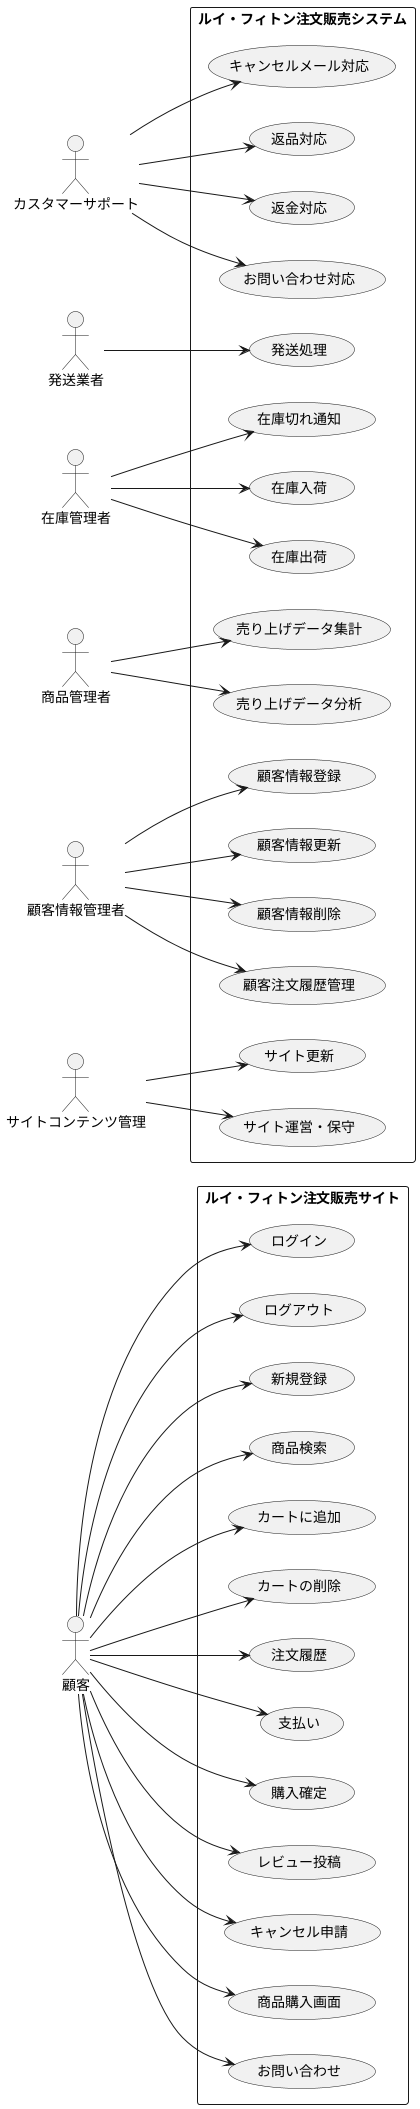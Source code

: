 @startuml
left to right direction

actor 顧客
actor カスタマーサポート
actor 発送業者
actor 在庫管理者
actor 商品管理者
actor 顧客情報管理者
actor サイトコンテンツ管理

rectangle "ルイ・フィトン注文販売システム" {

  ' --- 管理者 ---
  (発送処理)

  (キャンセルメール対応)
  (返品対応)
  (返金対応)
  (お問い合わせ対応)

  (在庫入荷)
  (在庫出荷)
  (在庫切れ通知)

  (売り上げデータ集計)
  (売り上げデータ分析)

  '--- 顧客情報管理者 ---
  (顧客情報登録)
  (顧客情報更新)
  (顧客情報削除)
  (顧客注文履歴管理)

  (サイト更新)
  (サイト運営・保守)

}


rectangle "ルイ・フィトン注文販売サイト" {
    ' --- 顧客 ---
  (ログイン)
  (ログアウト)
  (新規登録)
  (商品検索)
  (カートに追加)
  (カートの削除)
  (注文履歴)
  (支払い)
  (購入確定)
  (レビュー投稿)
  (キャンセル申請)
  (商品購入画面)
  (お問い合わせ)
}


' 顧客の動き
顧客 --> (ログイン)
顧客 --> (ログアウト)
顧客 --> (商品検索)
顧客 --> (カートに追加)
顧客 --> (カートの削除)
顧客 --> (注文履歴)
顧客 --> (新規登録)
顧客 --> (支払い)
顧客 --> (購入確定)
顧客 --> (レビュー投稿)
顧客 --> (キャンセル申請)
顧客 --> (商品購入画面)
顧客 --> (お問い合わせ)

' 管理者などの動き
在庫管理者 --> (在庫入荷)
在庫管理者 --> (在庫出荷)
在庫管理者 --> (在庫切れ通知)

商品管理者 --> (売り上げデータ集計)
商品管理者 --> (売り上げデータ分析)

'発送業者とカスタマーサポートの追加
発送業者 --> (発送処理)

カスタマーサポート --> (キャンセルメール対応)
カスタマーサポート --> (返品対応)
カスタマーサポート --> (返金対応)
カスタマーサポート --> (お問い合わせ対応)

顧客情報管理者 --> (顧客情報登録)
顧客情報管理者 --> (顧客情報更新)
顧客情報管理者 --> (顧客情報削除)
顧客情報管理者 --> (顧客注文履歴管理)

サイトコンテンツ管理 --> (サイト更新)
サイトコンテンツ管理 --> (サイト運営・保守)

@enduml

